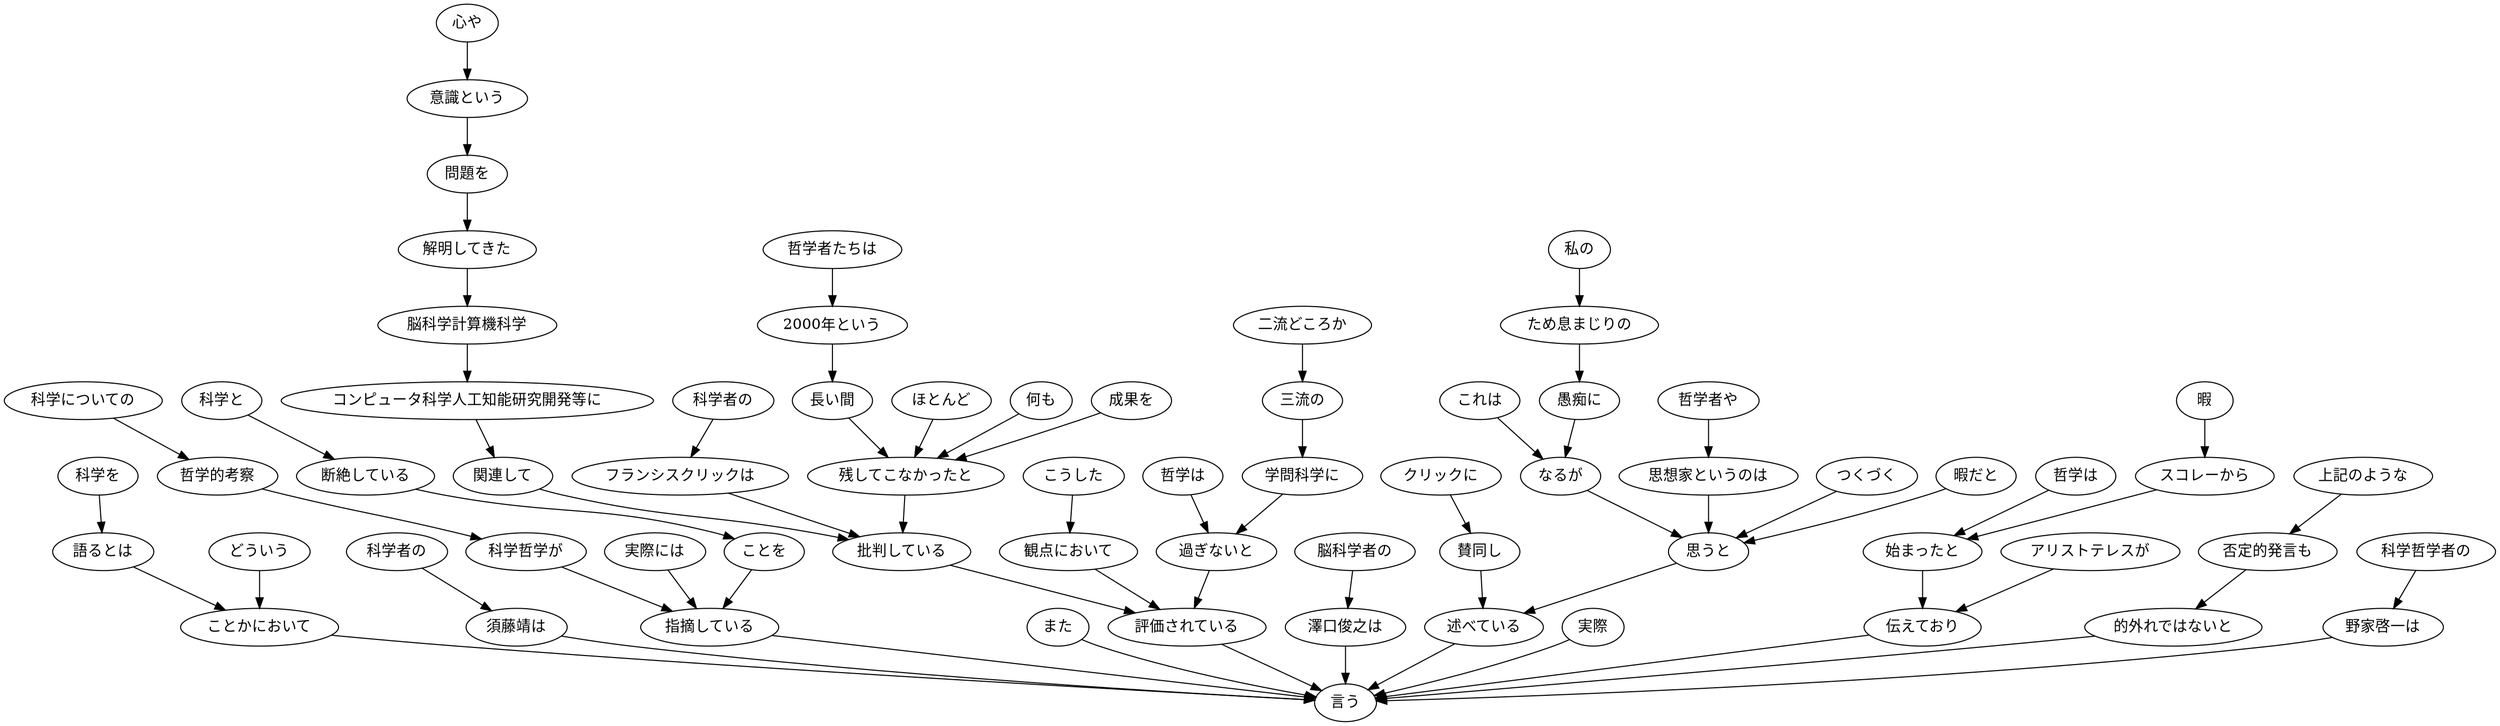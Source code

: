 // ans44
digraph {
	0 [label="科学を"]
	1 [label="語るとは"]
	0 -> 1
	1 [label="語るとは"]
	3 [label="ことかにおいて"]
	1 -> 3
	2 [label="どういう"]
	3 [label="ことかにおいて"]
	2 -> 3
	3 [label="ことかにおいて"]
	67 [label="言う"]
	3 -> 67
	4 [label="科学者の"]
	5 [label="須藤靖は"]
	4 -> 5
	5 [label="須藤靖は"]
	67 [label="言う"]
	5 -> 67
	6 [label="科学についての"]
	7 [label="哲学的考察"]
	6 -> 7
	7 [label="哲学的考察"]
	8 [label="科学哲学が"]
	7 -> 8
	8 [label="科学哲学が"]
	13 [label="指摘している"]
	8 -> 13
	9 [label="実際には"]
	13 [label="指摘している"]
	9 -> 13
	10 [label="科学と"]
	11 [label="断絶している"]
	10 -> 11
	11 [label="断絶している"]
	12 [label="ことを"]
	11 -> 12
	12 [label="ことを"]
	13 [label="指摘している"]
	12 -> 13
	13 [label="指摘している"]
	67 [label="言う"]
	13 -> 67
	14 [label="また"]
	67 [label="言う"]
	14 -> 67
	15 [label="心や"]
	16 [label="意識という"]
	15 -> 16
	16 [label="意識という"]
	17 [label="問題を"]
	16 -> 17
	17 [label="問題を"]
	18 [label="解明してきた"]
	17 -> 18
	18 [label="解明してきた"]
	19 [label="脳科学計算機科学"]
	18 -> 19
	19 [label="脳科学計算機科学"]
	20 [label="コンピュータ科学人工知能研究開発等に"]
	19 -> 20
	20 [label="コンピュータ科学人工知能研究開発等に"]
	21 [label="関連して"]
	20 -> 21
	21 [label="関連して"]
	31 [label="批判している"]
	21 -> 31
	22 [label="科学者の"]
	23 [label="フランシスクリックは"]
	22 -> 23
	23 [label="フランシスクリックは"]
	31 [label="批判している"]
	23 -> 31
	24 [label="哲学者たちは"]
	25 [label="2000年という"]
	24 -> 25
	25 [label="2000年という"]
	26 [label="長い間"]
	25 -> 26
	26 [label="長い間"]
	30 [label="残してこなかったと"]
	26 -> 30
	27 [label="ほとんど"]
	30 [label="残してこなかったと"]
	27 -> 30
	28 [label="何も"]
	30 [label="残してこなかったと"]
	28 -> 30
	29 [label="成果を"]
	30 [label="残してこなかったと"]
	29 -> 30
	30 [label="残してこなかったと"]
	31 [label="批判している"]
	30 -> 31
	31 [label="批判している"]
	39 [label="評価されている"]
	31 -> 39
	32 [label="こうした"]
	33 [label="観点において"]
	32 -> 33
	33 [label="観点において"]
	39 [label="評価されている"]
	33 -> 39
	34 [label="哲学は"]
	38 [label="過ぎないと"]
	34 -> 38
	35 [label="二流どころか"]
	36 [label="三流の"]
	35 -> 36
	36 [label="三流の"]
	37 [label="学問科学に"]
	36 -> 37
	37 [label="学問科学に"]
	38 [label="過ぎないと"]
	37 -> 38
	38 [label="過ぎないと"]
	39 [label="評価されている"]
	38 -> 39
	39 [label="評価されている"]
	67 [label="言う"]
	39 -> 67
	40 [label="脳科学者の"]
	41 [label="澤口俊之は"]
	40 -> 41
	41 [label="澤口俊之は"]
	67 [label="言う"]
	41 -> 67
	42 [label="クリックに"]
	43 [label="賛同し"]
	42 -> 43
	43 [label="賛同し"]
	54 [label="述べている"]
	43 -> 54
	44 [label="これは"]
	48 [label="なるが"]
	44 -> 48
	45 [label="私の"]
	46 [label="ため息まじりの"]
	45 -> 46
	46 [label="ため息まじりの"]
	47 [label="愚痴に"]
	46 -> 47
	47 [label="愚痴に"]
	48 [label="なるが"]
	47 -> 48
	48 [label="なるが"]
	53 [label="思うと"]
	48 -> 53
	49 [label="哲学者や"]
	50 [label="思想家というのは"]
	49 -> 50
	50 [label="思想家というのは"]
	53 [label="思うと"]
	50 -> 53
	51 [label="つくづく"]
	53 [label="思うと"]
	51 -> 53
	52 [label="暇だと"]
	53 [label="思うと"]
	52 -> 53
	53 [label="思うと"]
	54 [label="述べている"]
	53 -> 54
	54 [label="述べている"]
	67 [label="言う"]
	54 -> 67
	55 [label="実際"]
	67 [label="言う"]
	55 -> 67
	56 [label="哲学は"]
	59 [label="始まったと"]
	56 -> 59
	57 [label="暇"]
	58 [label="スコレーから"]
	57 -> 58
	58 [label="スコレーから"]
	59 [label="始まったと"]
	58 -> 59
	59 [label="始まったと"]
	61 [label="伝えており"]
	59 -> 61
	60 [label="アリストテレスが"]
	61 [label="伝えており"]
	60 -> 61
	61 [label="伝えており"]
	67 [label="言う"]
	61 -> 67
	62 [label="上記のような"]
	63 [label="否定的発言も"]
	62 -> 63
	63 [label="否定的発言も"]
	64 [label="的外れではないと"]
	63 -> 64
	64 [label="的外れではないと"]
	67 [label="言う"]
	64 -> 67
	65 [label="科学哲学者の"]
	66 [label="野家啓一は"]
	65 -> 66
	66 [label="野家啓一は"]
	67 [label="言う"]
	66 -> 67
}
